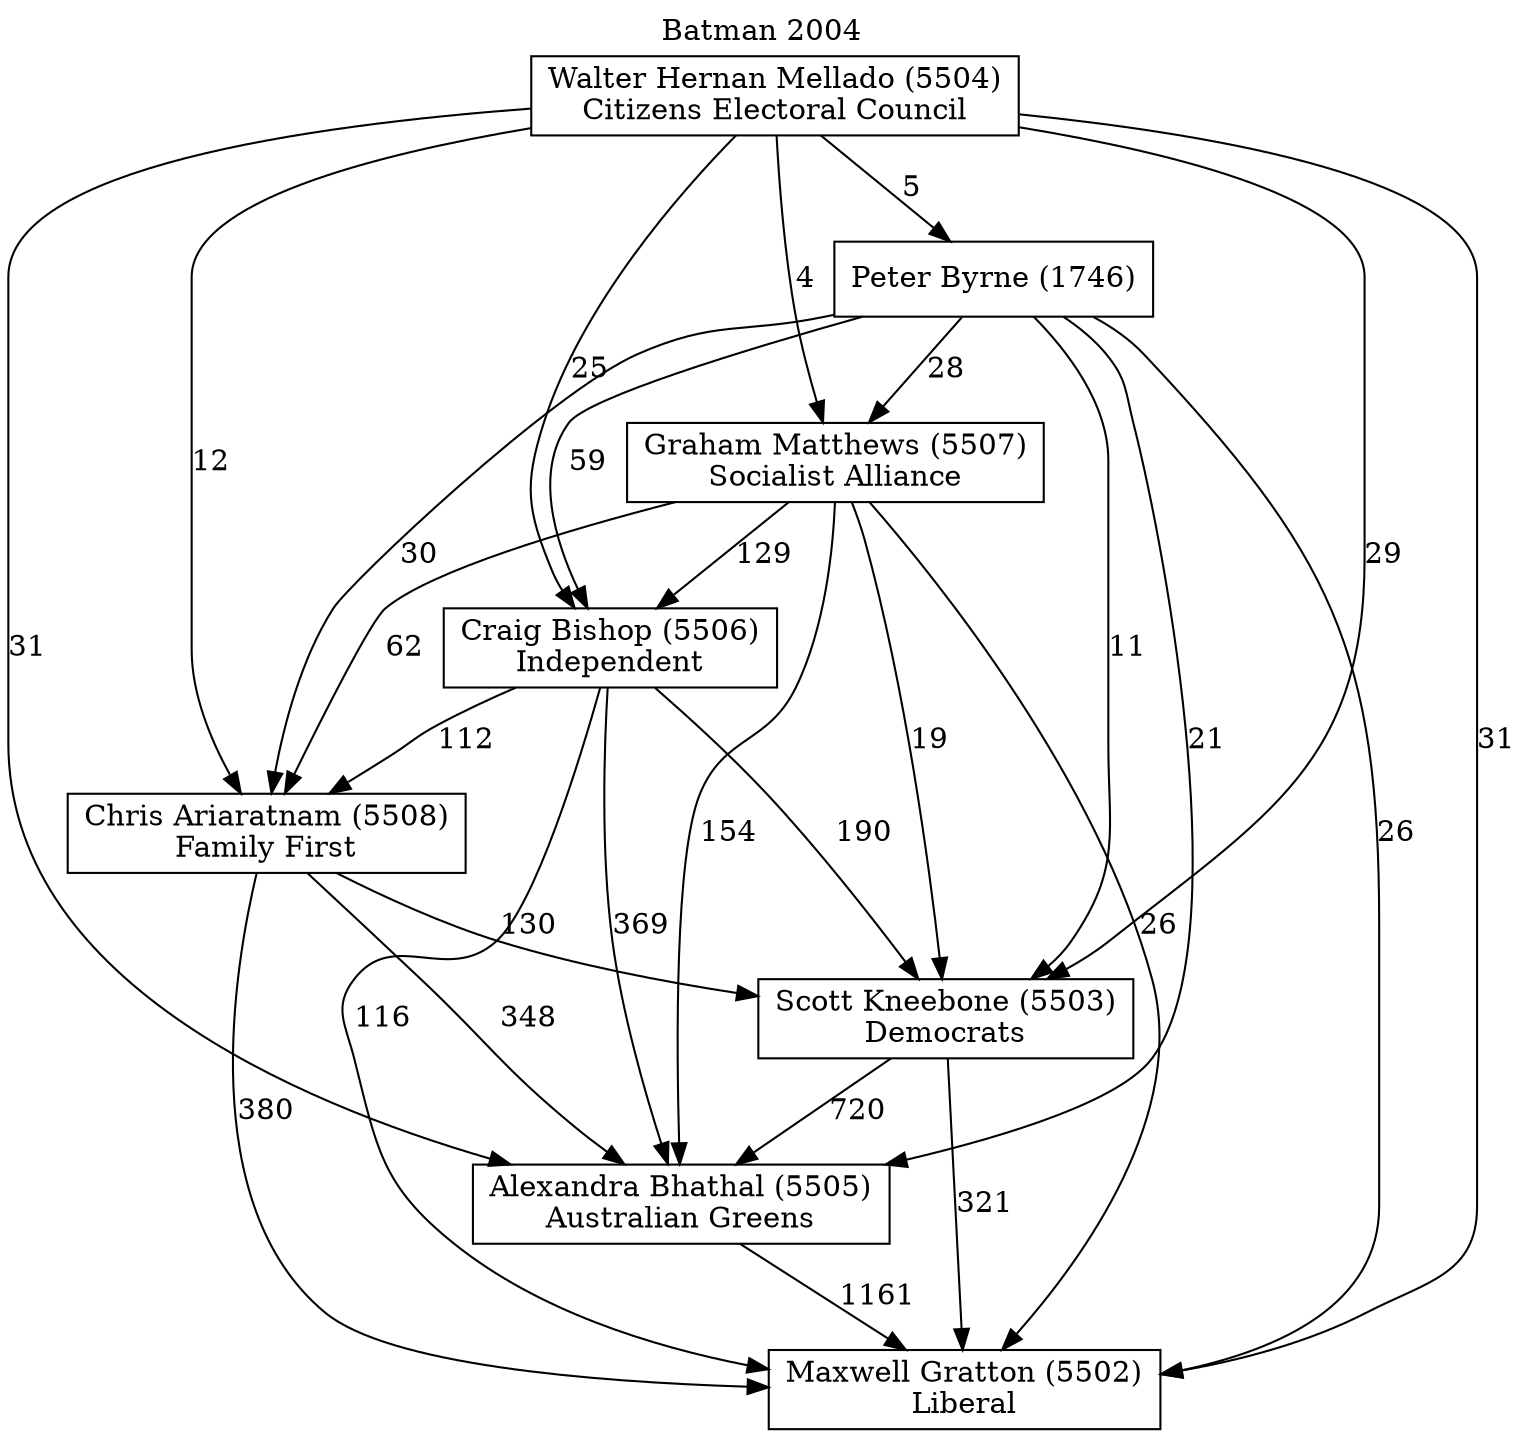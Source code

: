 // House preference flow
digraph "Maxwell Gratton (5502)_Batman_2004" {
	graph [label="Batman 2004" labelloc=t mclimit=10]
	node [shape=box]
	"Maxwell Gratton (5502)" [label="Maxwell Gratton (5502)
Liberal"]
	"Alexandra Bhathal (5505)" [label="Alexandra Bhathal (5505)
Australian Greens"]
	"Scott Kneebone (5503)" [label="Scott Kneebone (5503)
Democrats"]
	"Chris Ariaratnam (5508)" [label="Chris Ariaratnam (5508)
Family First"]
	"Craig Bishop (5506)" [label="Craig Bishop (5506)
Independent"]
	"Graham Matthews (5507)" [label="Graham Matthews (5507)
Socialist Alliance"]
	"Peter Byrne (1746)" [label="Peter Byrne (1746)
"]
	"Walter Hernan Mellado (5504)" [label="Walter Hernan Mellado (5504)
Citizens Electoral Council"]
	"Alexandra Bhathal (5505)" -> "Maxwell Gratton (5502)" [label=1161]
	"Scott Kneebone (5503)" -> "Alexandra Bhathal (5505)" [label=720]
	"Chris Ariaratnam (5508)" -> "Scott Kneebone (5503)" [label=130]
	"Craig Bishop (5506)" -> "Chris Ariaratnam (5508)" [label=112]
	"Graham Matthews (5507)" -> "Craig Bishop (5506)" [label=129]
	"Peter Byrne (1746)" -> "Graham Matthews (5507)" [label=28]
	"Walter Hernan Mellado (5504)" -> "Peter Byrne (1746)" [label=5]
	"Scott Kneebone (5503)" -> "Maxwell Gratton (5502)" [label=321]
	"Chris Ariaratnam (5508)" -> "Maxwell Gratton (5502)" [label=380]
	"Craig Bishop (5506)" -> "Maxwell Gratton (5502)" [label=116]
	"Graham Matthews (5507)" -> "Maxwell Gratton (5502)" [label=26]
	"Peter Byrne (1746)" -> "Maxwell Gratton (5502)" [label=26]
	"Walter Hernan Mellado (5504)" -> "Maxwell Gratton (5502)" [label=31]
	"Walter Hernan Mellado (5504)" -> "Graham Matthews (5507)" [label=4]
	"Peter Byrne (1746)" -> "Craig Bishop (5506)" [label=59]
	"Walter Hernan Mellado (5504)" -> "Craig Bishop (5506)" [label=25]
	"Graham Matthews (5507)" -> "Chris Ariaratnam (5508)" [label=62]
	"Peter Byrne (1746)" -> "Chris Ariaratnam (5508)" [label=30]
	"Walter Hernan Mellado (5504)" -> "Chris Ariaratnam (5508)" [label=12]
	"Craig Bishop (5506)" -> "Scott Kneebone (5503)" [label=190]
	"Graham Matthews (5507)" -> "Scott Kneebone (5503)" [label=19]
	"Peter Byrne (1746)" -> "Scott Kneebone (5503)" [label=11]
	"Walter Hernan Mellado (5504)" -> "Scott Kneebone (5503)" [label=29]
	"Chris Ariaratnam (5508)" -> "Alexandra Bhathal (5505)" [label=348]
	"Craig Bishop (5506)" -> "Alexandra Bhathal (5505)" [label=369]
	"Graham Matthews (5507)" -> "Alexandra Bhathal (5505)" [label=154]
	"Peter Byrne (1746)" -> "Alexandra Bhathal (5505)" [label=21]
	"Walter Hernan Mellado (5504)" -> "Alexandra Bhathal (5505)" [label=31]
}
